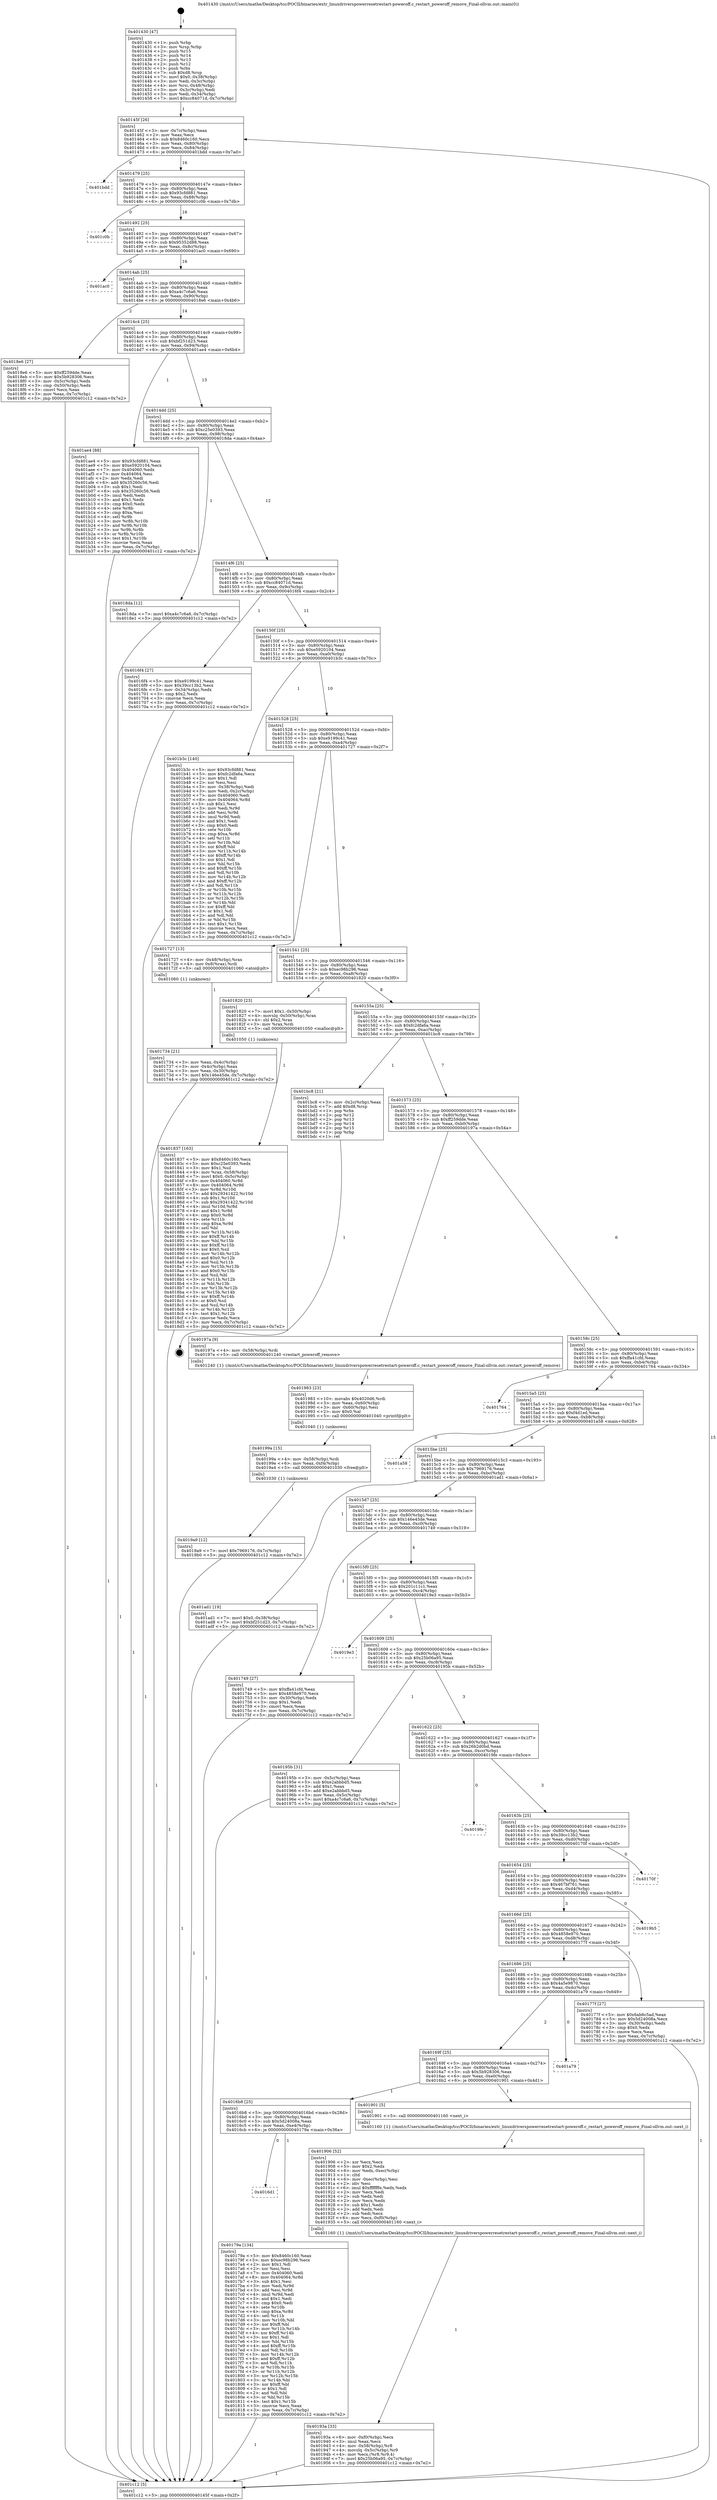 digraph "0x401430" {
  label = "0x401430 (/mnt/c/Users/mathe/Desktop/tcc/POCII/binaries/extr_linuxdriverspowerresetrestart-poweroff.c_restart_poweroff_remove_Final-ollvm.out::main(0))"
  labelloc = "t"
  node[shape=record]

  Entry [label="",width=0.3,height=0.3,shape=circle,fillcolor=black,style=filled]
  "0x40145f" [label="{
     0x40145f [26]\l
     | [instrs]\l
     &nbsp;&nbsp;0x40145f \<+3\>: mov -0x7c(%rbp),%eax\l
     &nbsp;&nbsp;0x401462 \<+2\>: mov %eax,%ecx\l
     &nbsp;&nbsp;0x401464 \<+6\>: sub $0x8460c160,%ecx\l
     &nbsp;&nbsp;0x40146a \<+3\>: mov %eax,-0x80(%rbp)\l
     &nbsp;&nbsp;0x40146d \<+6\>: mov %ecx,-0x84(%rbp)\l
     &nbsp;&nbsp;0x401473 \<+6\>: je 0000000000401bdd \<main+0x7ad\>\l
  }"]
  "0x401bdd" [label="{
     0x401bdd\l
  }", style=dashed]
  "0x401479" [label="{
     0x401479 [25]\l
     | [instrs]\l
     &nbsp;&nbsp;0x401479 \<+5\>: jmp 000000000040147e \<main+0x4e\>\l
     &nbsp;&nbsp;0x40147e \<+3\>: mov -0x80(%rbp),%eax\l
     &nbsp;&nbsp;0x401481 \<+5\>: sub $0x93cfd881,%eax\l
     &nbsp;&nbsp;0x401486 \<+6\>: mov %eax,-0x88(%rbp)\l
     &nbsp;&nbsp;0x40148c \<+6\>: je 0000000000401c0b \<main+0x7db\>\l
  }"]
  Exit [label="",width=0.3,height=0.3,shape=circle,fillcolor=black,style=filled,peripheries=2]
  "0x401c0b" [label="{
     0x401c0b\l
  }", style=dashed]
  "0x401492" [label="{
     0x401492 [25]\l
     | [instrs]\l
     &nbsp;&nbsp;0x401492 \<+5\>: jmp 0000000000401497 \<main+0x67\>\l
     &nbsp;&nbsp;0x401497 \<+3\>: mov -0x80(%rbp),%eax\l
     &nbsp;&nbsp;0x40149a \<+5\>: sub $0x95352d88,%eax\l
     &nbsp;&nbsp;0x40149f \<+6\>: mov %eax,-0x8c(%rbp)\l
     &nbsp;&nbsp;0x4014a5 \<+6\>: je 0000000000401ac0 \<main+0x690\>\l
  }"]
  "0x4019a9" [label="{
     0x4019a9 [12]\l
     | [instrs]\l
     &nbsp;&nbsp;0x4019a9 \<+7\>: movl $0x7969176,-0x7c(%rbp)\l
     &nbsp;&nbsp;0x4019b0 \<+5\>: jmp 0000000000401c12 \<main+0x7e2\>\l
  }"]
  "0x401ac0" [label="{
     0x401ac0\l
  }", style=dashed]
  "0x4014ab" [label="{
     0x4014ab [25]\l
     | [instrs]\l
     &nbsp;&nbsp;0x4014ab \<+5\>: jmp 00000000004014b0 \<main+0x80\>\l
     &nbsp;&nbsp;0x4014b0 \<+3\>: mov -0x80(%rbp),%eax\l
     &nbsp;&nbsp;0x4014b3 \<+5\>: sub $0xa4c7c6a6,%eax\l
     &nbsp;&nbsp;0x4014b8 \<+6\>: mov %eax,-0x90(%rbp)\l
     &nbsp;&nbsp;0x4014be \<+6\>: je 00000000004018e6 \<main+0x4b6\>\l
  }"]
  "0x40199a" [label="{
     0x40199a [15]\l
     | [instrs]\l
     &nbsp;&nbsp;0x40199a \<+4\>: mov -0x58(%rbp),%rdi\l
     &nbsp;&nbsp;0x40199e \<+6\>: mov %eax,-0xf4(%rbp)\l
     &nbsp;&nbsp;0x4019a4 \<+5\>: call 0000000000401030 \<free@plt\>\l
     | [calls]\l
     &nbsp;&nbsp;0x401030 \{1\} (unknown)\l
  }"]
  "0x4018e6" [label="{
     0x4018e6 [27]\l
     | [instrs]\l
     &nbsp;&nbsp;0x4018e6 \<+5\>: mov $0xff259dde,%eax\l
     &nbsp;&nbsp;0x4018eb \<+5\>: mov $0x5b928306,%ecx\l
     &nbsp;&nbsp;0x4018f0 \<+3\>: mov -0x5c(%rbp),%edx\l
     &nbsp;&nbsp;0x4018f3 \<+3\>: cmp -0x50(%rbp),%edx\l
     &nbsp;&nbsp;0x4018f6 \<+3\>: cmovl %ecx,%eax\l
     &nbsp;&nbsp;0x4018f9 \<+3\>: mov %eax,-0x7c(%rbp)\l
     &nbsp;&nbsp;0x4018fc \<+5\>: jmp 0000000000401c12 \<main+0x7e2\>\l
  }"]
  "0x4014c4" [label="{
     0x4014c4 [25]\l
     | [instrs]\l
     &nbsp;&nbsp;0x4014c4 \<+5\>: jmp 00000000004014c9 \<main+0x99\>\l
     &nbsp;&nbsp;0x4014c9 \<+3\>: mov -0x80(%rbp),%eax\l
     &nbsp;&nbsp;0x4014cc \<+5\>: sub $0xbf251d23,%eax\l
     &nbsp;&nbsp;0x4014d1 \<+6\>: mov %eax,-0x94(%rbp)\l
     &nbsp;&nbsp;0x4014d7 \<+6\>: je 0000000000401ae4 \<main+0x6b4\>\l
  }"]
  "0x401983" [label="{
     0x401983 [23]\l
     | [instrs]\l
     &nbsp;&nbsp;0x401983 \<+10\>: movabs $0x4020d6,%rdi\l
     &nbsp;&nbsp;0x40198d \<+3\>: mov %eax,-0x60(%rbp)\l
     &nbsp;&nbsp;0x401990 \<+3\>: mov -0x60(%rbp),%esi\l
     &nbsp;&nbsp;0x401993 \<+2\>: mov $0x0,%al\l
     &nbsp;&nbsp;0x401995 \<+5\>: call 0000000000401040 \<printf@plt\>\l
     | [calls]\l
     &nbsp;&nbsp;0x401040 \{1\} (unknown)\l
  }"]
  "0x401ae4" [label="{
     0x401ae4 [88]\l
     | [instrs]\l
     &nbsp;&nbsp;0x401ae4 \<+5\>: mov $0x93cfd881,%eax\l
     &nbsp;&nbsp;0x401ae9 \<+5\>: mov $0xe5920104,%ecx\l
     &nbsp;&nbsp;0x401aee \<+7\>: mov 0x404060,%edx\l
     &nbsp;&nbsp;0x401af5 \<+7\>: mov 0x404064,%esi\l
     &nbsp;&nbsp;0x401afc \<+2\>: mov %edx,%edi\l
     &nbsp;&nbsp;0x401afe \<+6\>: add $0x35260c56,%edi\l
     &nbsp;&nbsp;0x401b04 \<+3\>: sub $0x1,%edi\l
     &nbsp;&nbsp;0x401b07 \<+6\>: sub $0x35260c56,%edi\l
     &nbsp;&nbsp;0x401b0d \<+3\>: imul %edi,%edx\l
     &nbsp;&nbsp;0x401b10 \<+3\>: and $0x1,%edx\l
     &nbsp;&nbsp;0x401b13 \<+3\>: cmp $0x0,%edx\l
     &nbsp;&nbsp;0x401b16 \<+4\>: sete %r8b\l
     &nbsp;&nbsp;0x401b1a \<+3\>: cmp $0xa,%esi\l
     &nbsp;&nbsp;0x401b1d \<+4\>: setl %r9b\l
     &nbsp;&nbsp;0x401b21 \<+3\>: mov %r8b,%r10b\l
     &nbsp;&nbsp;0x401b24 \<+3\>: and %r9b,%r10b\l
     &nbsp;&nbsp;0x401b27 \<+3\>: xor %r9b,%r8b\l
     &nbsp;&nbsp;0x401b2a \<+3\>: or %r8b,%r10b\l
     &nbsp;&nbsp;0x401b2d \<+4\>: test $0x1,%r10b\l
     &nbsp;&nbsp;0x401b31 \<+3\>: cmovne %ecx,%eax\l
     &nbsp;&nbsp;0x401b34 \<+3\>: mov %eax,-0x7c(%rbp)\l
     &nbsp;&nbsp;0x401b37 \<+5\>: jmp 0000000000401c12 \<main+0x7e2\>\l
  }"]
  "0x4014dd" [label="{
     0x4014dd [25]\l
     | [instrs]\l
     &nbsp;&nbsp;0x4014dd \<+5\>: jmp 00000000004014e2 \<main+0xb2\>\l
     &nbsp;&nbsp;0x4014e2 \<+3\>: mov -0x80(%rbp),%eax\l
     &nbsp;&nbsp;0x4014e5 \<+5\>: sub $0xc25e0393,%eax\l
     &nbsp;&nbsp;0x4014ea \<+6\>: mov %eax,-0x98(%rbp)\l
     &nbsp;&nbsp;0x4014f0 \<+6\>: je 00000000004018da \<main+0x4aa\>\l
  }"]
  "0x40193a" [label="{
     0x40193a [33]\l
     | [instrs]\l
     &nbsp;&nbsp;0x40193a \<+6\>: mov -0xf0(%rbp),%ecx\l
     &nbsp;&nbsp;0x401940 \<+3\>: imul %eax,%ecx\l
     &nbsp;&nbsp;0x401943 \<+4\>: mov -0x58(%rbp),%r8\l
     &nbsp;&nbsp;0x401947 \<+4\>: movslq -0x5c(%rbp),%r9\l
     &nbsp;&nbsp;0x40194b \<+4\>: mov %ecx,(%r8,%r9,4)\l
     &nbsp;&nbsp;0x40194f \<+7\>: movl $0x25b06a95,-0x7c(%rbp)\l
     &nbsp;&nbsp;0x401956 \<+5\>: jmp 0000000000401c12 \<main+0x7e2\>\l
  }"]
  "0x4018da" [label="{
     0x4018da [12]\l
     | [instrs]\l
     &nbsp;&nbsp;0x4018da \<+7\>: movl $0xa4c7c6a6,-0x7c(%rbp)\l
     &nbsp;&nbsp;0x4018e1 \<+5\>: jmp 0000000000401c12 \<main+0x7e2\>\l
  }"]
  "0x4014f6" [label="{
     0x4014f6 [25]\l
     | [instrs]\l
     &nbsp;&nbsp;0x4014f6 \<+5\>: jmp 00000000004014fb \<main+0xcb\>\l
     &nbsp;&nbsp;0x4014fb \<+3\>: mov -0x80(%rbp),%eax\l
     &nbsp;&nbsp;0x4014fe \<+5\>: sub $0xcc84071d,%eax\l
     &nbsp;&nbsp;0x401503 \<+6\>: mov %eax,-0x9c(%rbp)\l
     &nbsp;&nbsp;0x401509 \<+6\>: je 00000000004016f4 \<main+0x2c4\>\l
  }"]
  "0x401906" [label="{
     0x401906 [52]\l
     | [instrs]\l
     &nbsp;&nbsp;0x401906 \<+2\>: xor %ecx,%ecx\l
     &nbsp;&nbsp;0x401908 \<+5\>: mov $0x2,%edx\l
     &nbsp;&nbsp;0x40190d \<+6\>: mov %edx,-0xec(%rbp)\l
     &nbsp;&nbsp;0x401913 \<+1\>: cltd\l
     &nbsp;&nbsp;0x401914 \<+6\>: mov -0xec(%rbp),%esi\l
     &nbsp;&nbsp;0x40191a \<+2\>: idiv %esi\l
     &nbsp;&nbsp;0x40191c \<+6\>: imul $0xfffffffe,%edx,%edx\l
     &nbsp;&nbsp;0x401922 \<+2\>: mov %ecx,%edi\l
     &nbsp;&nbsp;0x401924 \<+2\>: sub %edx,%edi\l
     &nbsp;&nbsp;0x401926 \<+2\>: mov %ecx,%edx\l
     &nbsp;&nbsp;0x401928 \<+3\>: sub $0x1,%edx\l
     &nbsp;&nbsp;0x40192b \<+2\>: add %edx,%edi\l
     &nbsp;&nbsp;0x40192d \<+2\>: sub %edi,%ecx\l
     &nbsp;&nbsp;0x40192f \<+6\>: mov %ecx,-0xf0(%rbp)\l
     &nbsp;&nbsp;0x401935 \<+5\>: call 0000000000401160 \<next_i\>\l
     | [calls]\l
     &nbsp;&nbsp;0x401160 \{1\} (/mnt/c/Users/mathe/Desktop/tcc/POCII/binaries/extr_linuxdriverspowerresetrestart-poweroff.c_restart_poweroff_remove_Final-ollvm.out::next_i)\l
  }"]
  "0x4016f4" [label="{
     0x4016f4 [27]\l
     | [instrs]\l
     &nbsp;&nbsp;0x4016f4 \<+5\>: mov $0xe9199c41,%eax\l
     &nbsp;&nbsp;0x4016f9 \<+5\>: mov $0x39cc13b2,%ecx\l
     &nbsp;&nbsp;0x4016fe \<+3\>: mov -0x34(%rbp),%edx\l
     &nbsp;&nbsp;0x401701 \<+3\>: cmp $0x2,%edx\l
     &nbsp;&nbsp;0x401704 \<+3\>: cmovne %ecx,%eax\l
     &nbsp;&nbsp;0x401707 \<+3\>: mov %eax,-0x7c(%rbp)\l
     &nbsp;&nbsp;0x40170a \<+5\>: jmp 0000000000401c12 \<main+0x7e2\>\l
  }"]
  "0x40150f" [label="{
     0x40150f [25]\l
     | [instrs]\l
     &nbsp;&nbsp;0x40150f \<+5\>: jmp 0000000000401514 \<main+0xe4\>\l
     &nbsp;&nbsp;0x401514 \<+3\>: mov -0x80(%rbp),%eax\l
     &nbsp;&nbsp;0x401517 \<+5\>: sub $0xe5920104,%eax\l
     &nbsp;&nbsp;0x40151c \<+6\>: mov %eax,-0xa0(%rbp)\l
     &nbsp;&nbsp;0x401522 \<+6\>: je 0000000000401b3c \<main+0x70c\>\l
  }"]
  "0x401c12" [label="{
     0x401c12 [5]\l
     | [instrs]\l
     &nbsp;&nbsp;0x401c12 \<+5\>: jmp 000000000040145f \<main+0x2f\>\l
  }"]
  "0x401430" [label="{
     0x401430 [47]\l
     | [instrs]\l
     &nbsp;&nbsp;0x401430 \<+1\>: push %rbp\l
     &nbsp;&nbsp;0x401431 \<+3\>: mov %rsp,%rbp\l
     &nbsp;&nbsp;0x401434 \<+2\>: push %r15\l
     &nbsp;&nbsp;0x401436 \<+2\>: push %r14\l
     &nbsp;&nbsp;0x401438 \<+2\>: push %r13\l
     &nbsp;&nbsp;0x40143a \<+2\>: push %r12\l
     &nbsp;&nbsp;0x40143c \<+1\>: push %rbx\l
     &nbsp;&nbsp;0x40143d \<+7\>: sub $0xd8,%rsp\l
     &nbsp;&nbsp;0x401444 \<+7\>: movl $0x0,-0x38(%rbp)\l
     &nbsp;&nbsp;0x40144b \<+3\>: mov %edi,-0x3c(%rbp)\l
     &nbsp;&nbsp;0x40144e \<+4\>: mov %rsi,-0x48(%rbp)\l
     &nbsp;&nbsp;0x401452 \<+3\>: mov -0x3c(%rbp),%edi\l
     &nbsp;&nbsp;0x401455 \<+3\>: mov %edi,-0x34(%rbp)\l
     &nbsp;&nbsp;0x401458 \<+7\>: movl $0xcc84071d,-0x7c(%rbp)\l
  }"]
  "0x401837" [label="{
     0x401837 [163]\l
     | [instrs]\l
     &nbsp;&nbsp;0x401837 \<+5\>: mov $0x8460c160,%ecx\l
     &nbsp;&nbsp;0x40183c \<+5\>: mov $0xc25e0393,%edx\l
     &nbsp;&nbsp;0x401841 \<+3\>: mov $0x1,%sil\l
     &nbsp;&nbsp;0x401844 \<+4\>: mov %rax,-0x58(%rbp)\l
     &nbsp;&nbsp;0x401848 \<+7\>: movl $0x0,-0x5c(%rbp)\l
     &nbsp;&nbsp;0x40184f \<+8\>: mov 0x404060,%r8d\l
     &nbsp;&nbsp;0x401857 \<+8\>: mov 0x404064,%r9d\l
     &nbsp;&nbsp;0x40185f \<+3\>: mov %r8d,%r10d\l
     &nbsp;&nbsp;0x401862 \<+7\>: add $0x29341422,%r10d\l
     &nbsp;&nbsp;0x401869 \<+4\>: sub $0x1,%r10d\l
     &nbsp;&nbsp;0x40186d \<+7\>: sub $0x29341422,%r10d\l
     &nbsp;&nbsp;0x401874 \<+4\>: imul %r10d,%r8d\l
     &nbsp;&nbsp;0x401878 \<+4\>: and $0x1,%r8d\l
     &nbsp;&nbsp;0x40187c \<+4\>: cmp $0x0,%r8d\l
     &nbsp;&nbsp;0x401880 \<+4\>: sete %r11b\l
     &nbsp;&nbsp;0x401884 \<+4\>: cmp $0xa,%r9d\l
     &nbsp;&nbsp;0x401888 \<+3\>: setl %bl\l
     &nbsp;&nbsp;0x40188b \<+3\>: mov %r11b,%r14b\l
     &nbsp;&nbsp;0x40188e \<+4\>: xor $0xff,%r14b\l
     &nbsp;&nbsp;0x401892 \<+3\>: mov %bl,%r15b\l
     &nbsp;&nbsp;0x401895 \<+4\>: xor $0xff,%r15b\l
     &nbsp;&nbsp;0x401899 \<+4\>: xor $0x0,%sil\l
     &nbsp;&nbsp;0x40189d \<+3\>: mov %r14b,%r12b\l
     &nbsp;&nbsp;0x4018a0 \<+4\>: and $0x0,%r12b\l
     &nbsp;&nbsp;0x4018a4 \<+3\>: and %sil,%r11b\l
     &nbsp;&nbsp;0x4018a7 \<+3\>: mov %r15b,%r13b\l
     &nbsp;&nbsp;0x4018aa \<+4\>: and $0x0,%r13b\l
     &nbsp;&nbsp;0x4018ae \<+3\>: and %sil,%bl\l
     &nbsp;&nbsp;0x4018b1 \<+3\>: or %r11b,%r12b\l
     &nbsp;&nbsp;0x4018b4 \<+3\>: or %bl,%r13b\l
     &nbsp;&nbsp;0x4018b7 \<+3\>: xor %r13b,%r12b\l
     &nbsp;&nbsp;0x4018ba \<+3\>: or %r15b,%r14b\l
     &nbsp;&nbsp;0x4018bd \<+4\>: xor $0xff,%r14b\l
     &nbsp;&nbsp;0x4018c1 \<+4\>: or $0x0,%sil\l
     &nbsp;&nbsp;0x4018c5 \<+3\>: and %sil,%r14b\l
     &nbsp;&nbsp;0x4018c8 \<+3\>: or %r14b,%r12b\l
     &nbsp;&nbsp;0x4018cb \<+4\>: test $0x1,%r12b\l
     &nbsp;&nbsp;0x4018cf \<+3\>: cmovne %edx,%ecx\l
     &nbsp;&nbsp;0x4018d2 \<+3\>: mov %ecx,-0x7c(%rbp)\l
     &nbsp;&nbsp;0x4018d5 \<+5\>: jmp 0000000000401c12 \<main+0x7e2\>\l
  }"]
  "0x401b3c" [label="{
     0x401b3c [140]\l
     | [instrs]\l
     &nbsp;&nbsp;0x401b3c \<+5\>: mov $0x93cfd881,%eax\l
     &nbsp;&nbsp;0x401b41 \<+5\>: mov $0xfc2dfa6a,%ecx\l
     &nbsp;&nbsp;0x401b46 \<+2\>: mov $0x1,%dl\l
     &nbsp;&nbsp;0x401b48 \<+2\>: xor %esi,%esi\l
     &nbsp;&nbsp;0x401b4a \<+3\>: mov -0x38(%rbp),%edi\l
     &nbsp;&nbsp;0x401b4d \<+3\>: mov %edi,-0x2c(%rbp)\l
     &nbsp;&nbsp;0x401b50 \<+7\>: mov 0x404060,%edi\l
     &nbsp;&nbsp;0x401b57 \<+8\>: mov 0x404064,%r8d\l
     &nbsp;&nbsp;0x401b5f \<+3\>: sub $0x1,%esi\l
     &nbsp;&nbsp;0x401b62 \<+3\>: mov %edi,%r9d\l
     &nbsp;&nbsp;0x401b65 \<+3\>: add %esi,%r9d\l
     &nbsp;&nbsp;0x401b68 \<+4\>: imul %r9d,%edi\l
     &nbsp;&nbsp;0x401b6c \<+3\>: and $0x1,%edi\l
     &nbsp;&nbsp;0x401b6f \<+3\>: cmp $0x0,%edi\l
     &nbsp;&nbsp;0x401b72 \<+4\>: sete %r10b\l
     &nbsp;&nbsp;0x401b76 \<+4\>: cmp $0xa,%r8d\l
     &nbsp;&nbsp;0x401b7a \<+4\>: setl %r11b\l
     &nbsp;&nbsp;0x401b7e \<+3\>: mov %r10b,%bl\l
     &nbsp;&nbsp;0x401b81 \<+3\>: xor $0xff,%bl\l
     &nbsp;&nbsp;0x401b84 \<+3\>: mov %r11b,%r14b\l
     &nbsp;&nbsp;0x401b87 \<+4\>: xor $0xff,%r14b\l
     &nbsp;&nbsp;0x401b8b \<+3\>: xor $0x1,%dl\l
     &nbsp;&nbsp;0x401b8e \<+3\>: mov %bl,%r15b\l
     &nbsp;&nbsp;0x401b91 \<+4\>: and $0xff,%r15b\l
     &nbsp;&nbsp;0x401b95 \<+3\>: and %dl,%r10b\l
     &nbsp;&nbsp;0x401b98 \<+3\>: mov %r14b,%r12b\l
     &nbsp;&nbsp;0x401b9b \<+4\>: and $0xff,%r12b\l
     &nbsp;&nbsp;0x401b9f \<+3\>: and %dl,%r11b\l
     &nbsp;&nbsp;0x401ba2 \<+3\>: or %r10b,%r15b\l
     &nbsp;&nbsp;0x401ba5 \<+3\>: or %r11b,%r12b\l
     &nbsp;&nbsp;0x401ba8 \<+3\>: xor %r12b,%r15b\l
     &nbsp;&nbsp;0x401bab \<+3\>: or %r14b,%bl\l
     &nbsp;&nbsp;0x401bae \<+3\>: xor $0xff,%bl\l
     &nbsp;&nbsp;0x401bb1 \<+3\>: or $0x1,%dl\l
     &nbsp;&nbsp;0x401bb4 \<+2\>: and %dl,%bl\l
     &nbsp;&nbsp;0x401bb6 \<+3\>: or %bl,%r15b\l
     &nbsp;&nbsp;0x401bb9 \<+4\>: test $0x1,%r15b\l
     &nbsp;&nbsp;0x401bbd \<+3\>: cmovne %ecx,%eax\l
     &nbsp;&nbsp;0x401bc0 \<+3\>: mov %eax,-0x7c(%rbp)\l
     &nbsp;&nbsp;0x401bc3 \<+5\>: jmp 0000000000401c12 \<main+0x7e2\>\l
  }"]
  "0x401528" [label="{
     0x401528 [25]\l
     | [instrs]\l
     &nbsp;&nbsp;0x401528 \<+5\>: jmp 000000000040152d \<main+0xfd\>\l
     &nbsp;&nbsp;0x40152d \<+3\>: mov -0x80(%rbp),%eax\l
     &nbsp;&nbsp;0x401530 \<+5\>: sub $0xe9199c41,%eax\l
     &nbsp;&nbsp;0x401535 \<+6\>: mov %eax,-0xa4(%rbp)\l
     &nbsp;&nbsp;0x40153b \<+6\>: je 0000000000401727 \<main+0x2f7\>\l
  }"]
  "0x4016d1" [label="{
     0x4016d1\l
  }", style=dashed]
  "0x401727" [label="{
     0x401727 [13]\l
     | [instrs]\l
     &nbsp;&nbsp;0x401727 \<+4\>: mov -0x48(%rbp),%rax\l
     &nbsp;&nbsp;0x40172b \<+4\>: mov 0x8(%rax),%rdi\l
     &nbsp;&nbsp;0x40172f \<+5\>: call 0000000000401060 \<atoi@plt\>\l
     | [calls]\l
     &nbsp;&nbsp;0x401060 \{1\} (unknown)\l
  }"]
  "0x401541" [label="{
     0x401541 [25]\l
     | [instrs]\l
     &nbsp;&nbsp;0x401541 \<+5\>: jmp 0000000000401546 \<main+0x116\>\l
     &nbsp;&nbsp;0x401546 \<+3\>: mov -0x80(%rbp),%eax\l
     &nbsp;&nbsp;0x401549 \<+5\>: sub $0xec98b296,%eax\l
     &nbsp;&nbsp;0x40154e \<+6\>: mov %eax,-0xa8(%rbp)\l
     &nbsp;&nbsp;0x401554 \<+6\>: je 0000000000401820 \<main+0x3f0\>\l
  }"]
  "0x401734" [label="{
     0x401734 [21]\l
     | [instrs]\l
     &nbsp;&nbsp;0x401734 \<+3\>: mov %eax,-0x4c(%rbp)\l
     &nbsp;&nbsp;0x401737 \<+3\>: mov -0x4c(%rbp),%eax\l
     &nbsp;&nbsp;0x40173a \<+3\>: mov %eax,-0x30(%rbp)\l
     &nbsp;&nbsp;0x40173d \<+7\>: movl $0x146e45de,-0x7c(%rbp)\l
     &nbsp;&nbsp;0x401744 \<+5\>: jmp 0000000000401c12 \<main+0x7e2\>\l
  }"]
  "0x40179a" [label="{
     0x40179a [134]\l
     | [instrs]\l
     &nbsp;&nbsp;0x40179a \<+5\>: mov $0x8460c160,%eax\l
     &nbsp;&nbsp;0x40179f \<+5\>: mov $0xec98b296,%ecx\l
     &nbsp;&nbsp;0x4017a4 \<+2\>: mov $0x1,%dl\l
     &nbsp;&nbsp;0x4017a6 \<+2\>: xor %esi,%esi\l
     &nbsp;&nbsp;0x4017a8 \<+7\>: mov 0x404060,%edi\l
     &nbsp;&nbsp;0x4017af \<+8\>: mov 0x404064,%r8d\l
     &nbsp;&nbsp;0x4017b7 \<+3\>: sub $0x1,%esi\l
     &nbsp;&nbsp;0x4017ba \<+3\>: mov %edi,%r9d\l
     &nbsp;&nbsp;0x4017bd \<+3\>: add %esi,%r9d\l
     &nbsp;&nbsp;0x4017c0 \<+4\>: imul %r9d,%edi\l
     &nbsp;&nbsp;0x4017c4 \<+3\>: and $0x1,%edi\l
     &nbsp;&nbsp;0x4017c7 \<+3\>: cmp $0x0,%edi\l
     &nbsp;&nbsp;0x4017ca \<+4\>: sete %r10b\l
     &nbsp;&nbsp;0x4017ce \<+4\>: cmp $0xa,%r8d\l
     &nbsp;&nbsp;0x4017d2 \<+4\>: setl %r11b\l
     &nbsp;&nbsp;0x4017d6 \<+3\>: mov %r10b,%bl\l
     &nbsp;&nbsp;0x4017d9 \<+3\>: xor $0xff,%bl\l
     &nbsp;&nbsp;0x4017dc \<+3\>: mov %r11b,%r14b\l
     &nbsp;&nbsp;0x4017df \<+4\>: xor $0xff,%r14b\l
     &nbsp;&nbsp;0x4017e3 \<+3\>: xor $0x1,%dl\l
     &nbsp;&nbsp;0x4017e6 \<+3\>: mov %bl,%r15b\l
     &nbsp;&nbsp;0x4017e9 \<+4\>: and $0xff,%r15b\l
     &nbsp;&nbsp;0x4017ed \<+3\>: and %dl,%r10b\l
     &nbsp;&nbsp;0x4017f0 \<+3\>: mov %r14b,%r12b\l
     &nbsp;&nbsp;0x4017f3 \<+4\>: and $0xff,%r12b\l
     &nbsp;&nbsp;0x4017f7 \<+3\>: and %dl,%r11b\l
     &nbsp;&nbsp;0x4017fa \<+3\>: or %r10b,%r15b\l
     &nbsp;&nbsp;0x4017fd \<+3\>: or %r11b,%r12b\l
     &nbsp;&nbsp;0x401800 \<+3\>: xor %r12b,%r15b\l
     &nbsp;&nbsp;0x401803 \<+3\>: or %r14b,%bl\l
     &nbsp;&nbsp;0x401806 \<+3\>: xor $0xff,%bl\l
     &nbsp;&nbsp;0x401809 \<+3\>: or $0x1,%dl\l
     &nbsp;&nbsp;0x40180c \<+2\>: and %dl,%bl\l
     &nbsp;&nbsp;0x40180e \<+3\>: or %bl,%r15b\l
     &nbsp;&nbsp;0x401811 \<+4\>: test $0x1,%r15b\l
     &nbsp;&nbsp;0x401815 \<+3\>: cmovne %ecx,%eax\l
     &nbsp;&nbsp;0x401818 \<+3\>: mov %eax,-0x7c(%rbp)\l
     &nbsp;&nbsp;0x40181b \<+5\>: jmp 0000000000401c12 \<main+0x7e2\>\l
  }"]
  "0x401820" [label="{
     0x401820 [23]\l
     | [instrs]\l
     &nbsp;&nbsp;0x401820 \<+7\>: movl $0x1,-0x50(%rbp)\l
     &nbsp;&nbsp;0x401827 \<+4\>: movslq -0x50(%rbp),%rax\l
     &nbsp;&nbsp;0x40182b \<+4\>: shl $0x2,%rax\l
     &nbsp;&nbsp;0x40182f \<+3\>: mov %rax,%rdi\l
     &nbsp;&nbsp;0x401832 \<+5\>: call 0000000000401050 \<malloc@plt\>\l
     | [calls]\l
     &nbsp;&nbsp;0x401050 \{1\} (unknown)\l
  }"]
  "0x40155a" [label="{
     0x40155a [25]\l
     | [instrs]\l
     &nbsp;&nbsp;0x40155a \<+5\>: jmp 000000000040155f \<main+0x12f\>\l
     &nbsp;&nbsp;0x40155f \<+3\>: mov -0x80(%rbp),%eax\l
     &nbsp;&nbsp;0x401562 \<+5\>: sub $0xfc2dfa6a,%eax\l
     &nbsp;&nbsp;0x401567 \<+6\>: mov %eax,-0xac(%rbp)\l
     &nbsp;&nbsp;0x40156d \<+6\>: je 0000000000401bc8 \<main+0x798\>\l
  }"]
  "0x4016b8" [label="{
     0x4016b8 [25]\l
     | [instrs]\l
     &nbsp;&nbsp;0x4016b8 \<+5\>: jmp 00000000004016bd \<main+0x28d\>\l
     &nbsp;&nbsp;0x4016bd \<+3\>: mov -0x80(%rbp),%eax\l
     &nbsp;&nbsp;0x4016c0 \<+5\>: sub $0x5d24008a,%eax\l
     &nbsp;&nbsp;0x4016c5 \<+6\>: mov %eax,-0xe4(%rbp)\l
     &nbsp;&nbsp;0x4016cb \<+6\>: je 000000000040179a \<main+0x36a\>\l
  }"]
  "0x401bc8" [label="{
     0x401bc8 [21]\l
     | [instrs]\l
     &nbsp;&nbsp;0x401bc8 \<+3\>: mov -0x2c(%rbp),%eax\l
     &nbsp;&nbsp;0x401bcb \<+7\>: add $0xd8,%rsp\l
     &nbsp;&nbsp;0x401bd2 \<+1\>: pop %rbx\l
     &nbsp;&nbsp;0x401bd3 \<+2\>: pop %r12\l
     &nbsp;&nbsp;0x401bd5 \<+2\>: pop %r13\l
     &nbsp;&nbsp;0x401bd7 \<+2\>: pop %r14\l
     &nbsp;&nbsp;0x401bd9 \<+2\>: pop %r15\l
     &nbsp;&nbsp;0x401bdb \<+1\>: pop %rbp\l
     &nbsp;&nbsp;0x401bdc \<+1\>: ret\l
  }"]
  "0x401573" [label="{
     0x401573 [25]\l
     | [instrs]\l
     &nbsp;&nbsp;0x401573 \<+5\>: jmp 0000000000401578 \<main+0x148\>\l
     &nbsp;&nbsp;0x401578 \<+3\>: mov -0x80(%rbp),%eax\l
     &nbsp;&nbsp;0x40157b \<+5\>: sub $0xff259dde,%eax\l
     &nbsp;&nbsp;0x401580 \<+6\>: mov %eax,-0xb0(%rbp)\l
     &nbsp;&nbsp;0x401586 \<+6\>: je 000000000040197a \<main+0x54a\>\l
  }"]
  "0x401901" [label="{
     0x401901 [5]\l
     | [instrs]\l
     &nbsp;&nbsp;0x401901 \<+5\>: call 0000000000401160 \<next_i\>\l
     | [calls]\l
     &nbsp;&nbsp;0x401160 \{1\} (/mnt/c/Users/mathe/Desktop/tcc/POCII/binaries/extr_linuxdriverspowerresetrestart-poweroff.c_restart_poweroff_remove_Final-ollvm.out::next_i)\l
  }"]
  "0x40197a" [label="{
     0x40197a [9]\l
     | [instrs]\l
     &nbsp;&nbsp;0x40197a \<+4\>: mov -0x58(%rbp),%rdi\l
     &nbsp;&nbsp;0x40197e \<+5\>: call 0000000000401240 \<restart_poweroff_remove\>\l
     | [calls]\l
     &nbsp;&nbsp;0x401240 \{1\} (/mnt/c/Users/mathe/Desktop/tcc/POCII/binaries/extr_linuxdriverspowerresetrestart-poweroff.c_restart_poweroff_remove_Final-ollvm.out::restart_poweroff_remove)\l
  }"]
  "0x40158c" [label="{
     0x40158c [25]\l
     | [instrs]\l
     &nbsp;&nbsp;0x40158c \<+5\>: jmp 0000000000401591 \<main+0x161\>\l
     &nbsp;&nbsp;0x401591 \<+3\>: mov -0x80(%rbp),%eax\l
     &nbsp;&nbsp;0x401594 \<+5\>: sub $0xffa41cfd,%eax\l
     &nbsp;&nbsp;0x401599 \<+6\>: mov %eax,-0xb4(%rbp)\l
     &nbsp;&nbsp;0x40159f \<+6\>: je 0000000000401764 \<main+0x334\>\l
  }"]
  "0x40169f" [label="{
     0x40169f [25]\l
     | [instrs]\l
     &nbsp;&nbsp;0x40169f \<+5\>: jmp 00000000004016a4 \<main+0x274\>\l
     &nbsp;&nbsp;0x4016a4 \<+3\>: mov -0x80(%rbp),%eax\l
     &nbsp;&nbsp;0x4016a7 \<+5\>: sub $0x5b928306,%eax\l
     &nbsp;&nbsp;0x4016ac \<+6\>: mov %eax,-0xe0(%rbp)\l
     &nbsp;&nbsp;0x4016b2 \<+6\>: je 0000000000401901 \<main+0x4d1\>\l
  }"]
  "0x401764" [label="{
     0x401764\l
  }", style=dashed]
  "0x4015a5" [label="{
     0x4015a5 [25]\l
     | [instrs]\l
     &nbsp;&nbsp;0x4015a5 \<+5\>: jmp 00000000004015aa \<main+0x17a\>\l
     &nbsp;&nbsp;0x4015aa \<+3\>: mov -0x80(%rbp),%eax\l
     &nbsp;&nbsp;0x4015ad \<+5\>: sub $0xf4d1ed,%eax\l
     &nbsp;&nbsp;0x4015b2 \<+6\>: mov %eax,-0xb8(%rbp)\l
     &nbsp;&nbsp;0x4015b8 \<+6\>: je 0000000000401a58 \<main+0x628\>\l
  }"]
  "0x401a79" [label="{
     0x401a79\l
  }", style=dashed]
  "0x401a58" [label="{
     0x401a58\l
  }", style=dashed]
  "0x4015be" [label="{
     0x4015be [25]\l
     | [instrs]\l
     &nbsp;&nbsp;0x4015be \<+5\>: jmp 00000000004015c3 \<main+0x193\>\l
     &nbsp;&nbsp;0x4015c3 \<+3\>: mov -0x80(%rbp),%eax\l
     &nbsp;&nbsp;0x4015c6 \<+5\>: sub $0x7969176,%eax\l
     &nbsp;&nbsp;0x4015cb \<+6\>: mov %eax,-0xbc(%rbp)\l
     &nbsp;&nbsp;0x4015d1 \<+6\>: je 0000000000401ad1 \<main+0x6a1\>\l
  }"]
  "0x401686" [label="{
     0x401686 [25]\l
     | [instrs]\l
     &nbsp;&nbsp;0x401686 \<+5\>: jmp 000000000040168b \<main+0x25b\>\l
     &nbsp;&nbsp;0x40168b \<+3\>: mov -0x80(%rbp),%eax\l
     &nbsp;&nbsp;0x40168e \<+5\>: sub $0x4a5e9870,%eax\l
     &nbsp;&nbsp;0x401693 \<+6\>: mov %eax,-0xdc(%rbp)\l
     &nbsp;&nbsp;0x401699 \<+6\>: je 0000000000401a79 \<main+0x649\>\l
  }"]
  "0x401ad1" [label="{
     0x401ad1 [19]\l
     | [instrs]\l
     &nbsp;&nbsp;0x401ad1 \<+7\>: movl $0x0,-0x38(%rbp)\l
     &nbsp;&nbsp;0x401ad8 \<+7\>: movl $0xbf251d23,-0x7c(%rbp)\l
     &nbsp;&nbsp;0x401adf \<+5\>: jmp 0000000000401c12 \<main+0x7e2\>\l
  }"]
  "0x4015d7" [label="{
     0x4015d7 [25]\l
     | [instrs]\l
     &nbsp;&nbsp;0x4015d7 \<+5\>: jmp 00000000004015dc \<main+0x1ac\>\l
     &nbsp;&nbsp;0x4015dc \<+3\>: mov -0x80(%rbp),%eax\l
     &nbsp;&nbsp;0x4015df \<+5\>: sub $0x146e45de,%eax\l
     &nbsp;&nbsp;0x4015e4 \<+6\>: mov %eax,-0xc0(%rbp)\l
     &nbsp;&nbsp;0x4015ea \<+6\>: je 0000000000401749 \<main+0x319\>\l
  }"]
  "0x40177f" [label="{
     0x40177f [27]\l
     | [instrs]\l
     &nbsp;&nbsp;0x40177f \<+5\>: mov $0x6ab6c5ad,%eax\l
     &nbsp;&nbsp;0x401784 \<+5\>: mov $0x5d24008a,%ecx\l
     &nbsp;&nbsp;0x401789 \<+3\>: mov -0x30(%rbp),%edx\l
     &nbsp;&nbsp;0x40178c \<+3\>: cmp $0x0,%edx\l
     &nbsp;&nbsp;0x40178f \<+3\>: cmove %ecx,%eax\l
     &nbsp;&nbsp;0x401792 \<+3\>: mov %eax,-0x7c(%rbp)\l
     &nbsp;&nbsp;0x401795 \<+5\>: jmp 0000000000401c12 \<main+0x7e2\>\l
  }"]
  "0x401749" [label="{
     0x401749 [27]\l
     | [instrs]\l
     &nbsp;&nbsp;0x401749 \<+5\>: mov $0xffa41cfd,%eax\l
     &nbsp;&nbsp;0x40174e \<+5\>: mov $0x4858e970,%ecx\l
     &nbsp;&nbsp;0x401753 \<+3\>: mov -0x30(%rbp),%edx\l
     &nbsp;&nbsp;0x401756 \<+3\>: cmp $0x1,%edx\l
     &nbsp;&nbsp;0x401759 \<+3\>: cmovl %ecx,%eax\l
     &nbsp;&nbsp;0x40175c \<+3\>: mov %eax,-0x7c(%rbp)\l
     &nbsp;&nbsp;0x40175f \<+5\>: jmp 0000000000401c12 \<main+0x7e2\>\l
  }"]
  "0x4015f0" [label="{
     0x4015f0 [25]\l
     | [instrs]\l
     &nbsp;&nbsp;0x4015f0 \<+5\>: jmp 00000000004015f5 \<main+0x1c5\>\l
     &nbsp;&nbsp;0x4015f5 \<+3\>: mov -0x80(%rbp),%eax\l
     &nbsp;&nbsp;0x4015f8 \<+5\>: sub $0x201c11c1,%eax\l
     &nbsp;&nbsp;0x4015fd \<+6\>: mov %eax,-0xc4(%rbp)\l
     &nbsp;&nbsp;0x401603 \<+6\>: je 00000000004019e3 \<main+0x5b3\>\l
  }"]
  "0x40166d" [label="{
     0x40166d [25]\l
     | [instrs]\l
     &nbsp;&nbsp;0x40166d \<+5\>: jmp 0000000000401672 \<main+0x242\>\l
     &nbsp;&nbsp;0x401672 \<+3\>: mov -0x80(%rbp),%eax\l
     &nbsp;&nbsp;0x401675 \<+5\>: sub $0x4858e970,%eax\l
     &nbsp;&nbsp;0x40167a \<+6\>: mov %eax,-0xd8(%rbp)\l
     &nbsp;&nbsp;0x401680 \<+6\>: je 000000000040177f \<main+0x34f\>\l
  }"]
  "0x4019e3" [label="{
     0x4019e3\l
  }", style=dashed]
  "0x401609" [label="{
     0x401609 [25]\l
     | [instrs]\l
     &nbsp;&nbsp;0x401609 \<+5\>: jmp 000000000040160e \<main+0x1de\>\l
     &nbsp;&nbsp;0x40160e \<+3\>: mov -0x80(%rbp),%eax\l
     &nbsp;&nbsp;0x401611 \<+5\>: sub $0x25b06a95,%eax\l
     &nbsp;&nbsp;0x401616 \<+6\>: mov %eax,-0xc8(%rbp)\l
     &nbsp;&nbsp;0x40161c \<+6\>: je 000000000040195b \<main+0x52b\>\l
  }"]
  "0x4019b5" [label="{
     0x4019b5\l
  }", style=dashed]
  "0x40195b" [label="{
     0x40195b [31]\l
     | [instrs]\l
     &nbsp;&nbsp;0x40195b \<+3\>: mov -0x5c(%rbp),%eax\l
     &nbsp;&nbsp;0x40195e \<+5\>: sub $0xe2abbbd5,%eax\l
     &nbsp;&nbsp;0x401963 \<+3\>: add $0x1,%eax\l
     &nbsp;&nbsp;0x401966 \<+5\>: add $0xe2abbbd5,%eax\l
     &nbsp;&nbsp;0x40196b \<+3\>: mov %eax,-0x5c(%rbp)\l
     &nbsp;&nbsp;0x40196e \<+7\>: movl $0xa4c7c6a6,-0x7c(%rbp)\l
     &nbsp;&nbsp;0x401975 \<+5\>: jmp 0000000000401c12 \<main+0x7e2\>\l
  }"]
  "0x401622" [label="{
     0x401622 [25]\l
     | [instrs]\l
     &nbsp;&nbsp;0x401622 \<+5\>: jmp 0000000000401627 \<main+0x1f7\>\l
     &nbsp;&nbsp;0x401627 \<+3\>: mov -0x80(%rbp),%eax\l
     &nbsp;&nbsp;0x40162a \<+5\>: sub $0x26b2d0bd,%eax\l
     &nbsp;&nbsp;0x40162f \<+6\>: mov %eax,-0xcc(%rbp)\l
     &nbsp;&nbsp;0x401635 \<+6\>: je 00000000004019fe \<main+0x5ce\>\l
  }"]
  "0x401654" [label="{
     0x401654 [25]\l
     | [instrs]\l
     &nbsp;&nbsp;0x401654 \<+5\>: jmp 0000000000401659 \<main+0x229\>\l
     &nbsp;&nbsp;0x401659 \<+3\>: mov -0x80(%rbp),%eax\l
     &nbsp;&nbsp;0x40165c \<+5\>: sub $0x467bf761,%eax\l
     &nbsp;&nbsp;0x401661 \<+6\>: mov %eax,-0xd4(%rbp)\l
     &nbsp;&nbsp;0x401667 \<+6\>: je 00000000004019b5 \<main+0x585\>\l
  }"]
  "0x4019fe" [label="{
     0x4019fe\l
  }", style=dashed]
  "0x40163b" [label="{
     0x40163b [25]\l
     | [instrs]\l
     &nbsp;&nbsp;0x40163b \<+5\>: jmp 0000000000401640 \<main+0x210\>\l
     &nbsp;&nbsp;0x401640 \<+3\>: mov -0x80(%rbp),%eax\l
     &nbsp;&nbsp;0x401643 \<+5\>: sub $0x39cc13b2,%eax\l
     &nbsp;&nbsp;0x401648 \<+6\>: mov %eax,-0xd0(%rbp)\l
     &nbsp;&nbsp;0x40164e \<+6\>: je 000000000040170f \<main+0x2df\>\l
  }"]
  "0x40170f" [label="{
     0x40170f\l
  }", style=dashed]
  Entry -> "0x401430" [label=" 1"]
  "0x40145f" -> "0x401bdd" [label=" 0"]
  "0x40145f" -> "0x401479" [label=" 16"]
  "0x401bc8" -> Exit [label=" 1"]
  "0x401479" -> "0x401c0b" [label=" 0"]
  "0x401479" -> "0x401492" [label=" 16"]
  "0x401b3c" -> "0x401c12" [label=" 1"]
  "0x401492" -> "0x401ac0" [label=" 0"]
  "0x401492" -> "0x4014ab" [label=" 16"]
  "0x401ae4" -> "0x401c12" [label=" 1"]
  "0x4014ab" -> "0x4018e6" [label=" 2"]
  "0x4014ab" -> "0x4014c4" [label=" 14"]
  "0x401ad1" -> "0x401c12" [label=" 1"]
  "0x4014c4" -> "0x401ae4" [label=" 1"]
  "0x4014c4" -> "0x4014dd" [label=" 13"]
  "0x4019a9" -> "0x401c12" [label=" 1"]
  "0x4014dd" -> "0x4018da" [label=" 1"]
  "0x4014dd" -> "0x4014f6" [label=" 12"]
  "0x40199a" -> "0x4019a9" [label=" 1"]
  "0x4014f6" -> "0x4016f4" [label=" 1"]
  "0x4014f6" -> "0x40150f" [label=" 11"]
  "0x4016f4" -> "0x401c12" [label=" 1"]
  "0x401430" -> "0x40145f" [label=" 1"]
  "0x401c12" -> "0x40145f" [label=" 15"]
  "0x401983" -> "0x40199a" [label=" 1"]
  "0x40150f" -> "0x401b3c" [label=" 1"]
  "0x40150f" -> "0x401528" [label=" 10"]
  "0x40197a" -> "0x401983" [label=" 1"]
  "0x401528" -> "0x401727" [label=" 1"]
  "0x401528" -> "0x401541" [label=" 9"]
  "0x401727" -> "0x401734" [label=" 1"]
  "0x401734" -> "0x401c12" [label=" 1"]
  "0x40195b" -> "0x401c12" [label=" 1"]
  "0x401541" -> "0x401820" [label=" 1"]
  "0x401541" -> "0x40155a" [label=" 8"]
  "0x40193a" -> "0x401c12" [label=" 1"]
  "0x40155a" -> "0x401bc8" [label=" 1"]
  "0x40155a" -> "0x401573" [label=" 7"]
  "0x401901" -> "0x401906" [label=" 1"]
  "0x401573" -> "0x40197a" [label=" 1"]
  "0x401573" -> "0x40158c" [label=" 6"]
  "0x4018e6" -> "0x401c12" [label=" 2"]
  "0x40158c" -> "0x401764" [label=" 0"]
  "0x40158c" -> "0x4015a5" [label=" 6"]
  "0x401837" -> "0x401c12" [label=" 1"]
  "0x4015a5" -> "0x401a58" [label=" 0"]
  "0x4015a5" -> "0x4015be" [label=" 6"]
  "0x401820" -> "0x401837" [label=" 1"]
  "0x4015be" -> "0x401ad1" [label=" 1"]
  "0x4015be" -> "0x4015d7" [label=" 5"]
  "0x4016b8" -> "0x4016d1" [label=" 0"]
  "0x4015d7" -> "0x401749" [label=" 1"]
  "0x4015d7" -> "0x4015f0" [label=" 4"]
  "0x401749" -> "0x401c12" [label=" 1"]
  "0x4016b8" -> "0x40179a" [label=" 1"]
  "0x4015f0" -> "0x4019e3" [label=" 0"]
  "0x4015f0" -> "0x401609" [label=" 4"]
  "0x40169f" -> "0x4016b8" [label=" 1"]
  "0x401609" -> "0x40195b" [label=" 1"]
  "0x401609" -> "0x401622" [label=" 3"]
  "0x40169f" -> "0x401901" [label=" 1"]
  "0x401622" -> "0x4019fe" [label=" 0"]
  "0x401622" -> "0x40163b" [label=" 3"]
  "0x401686" -> "0x40169f" [label=" 2"]
  "0x40163b" -> "0x40170f" [label=" 0"]
  "0x40163b" -> "0x401654" [label=" 3"]
  "0x4018da" -> "0x401c12" [label=" 1"]
  "0x401654" -> "0x4019b5" [label=" 0"]
  "0x401654" -> "0x40166d" [label=" 3"]
  "0x401906" -> "0x40193a" [label=" 1"]
  "0x40166d" -> "0x40177f" [label=" 1"]
  "0x40166d" -> "0x401686" [label=" 2"]
  "0x40177f" -> "0x401c12" [label=" 1"]
  "0x40179a" -> "0x401c12" [label=" 1"]
  "0x401686" -> "0x401a79" [label=" 0"]
}
